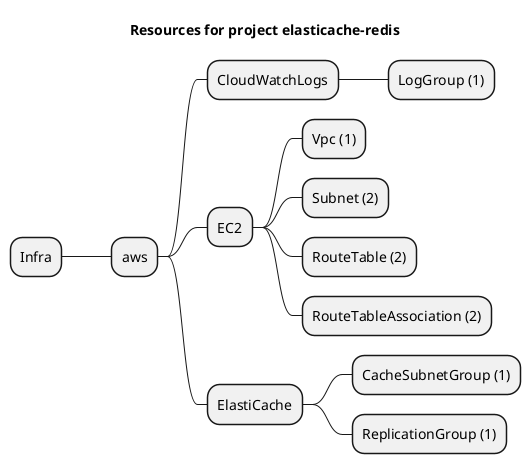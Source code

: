 @startmindmap
title Resources for project elasticache-redis
skinparam monochrome true
+ Infra
++ aws
+++ CloudWatchLogs
++++ LogGroup (1)
+++ EC2
++++ Vpc (1)
++++ Subnet (2)
++++ RouteTable (2)
++++ RouteTableAssociation (2)
+++ ElastiCache
++++ CacheSubnetGroup (1)
++++ ReplicationGroup (1)
@endmindmap